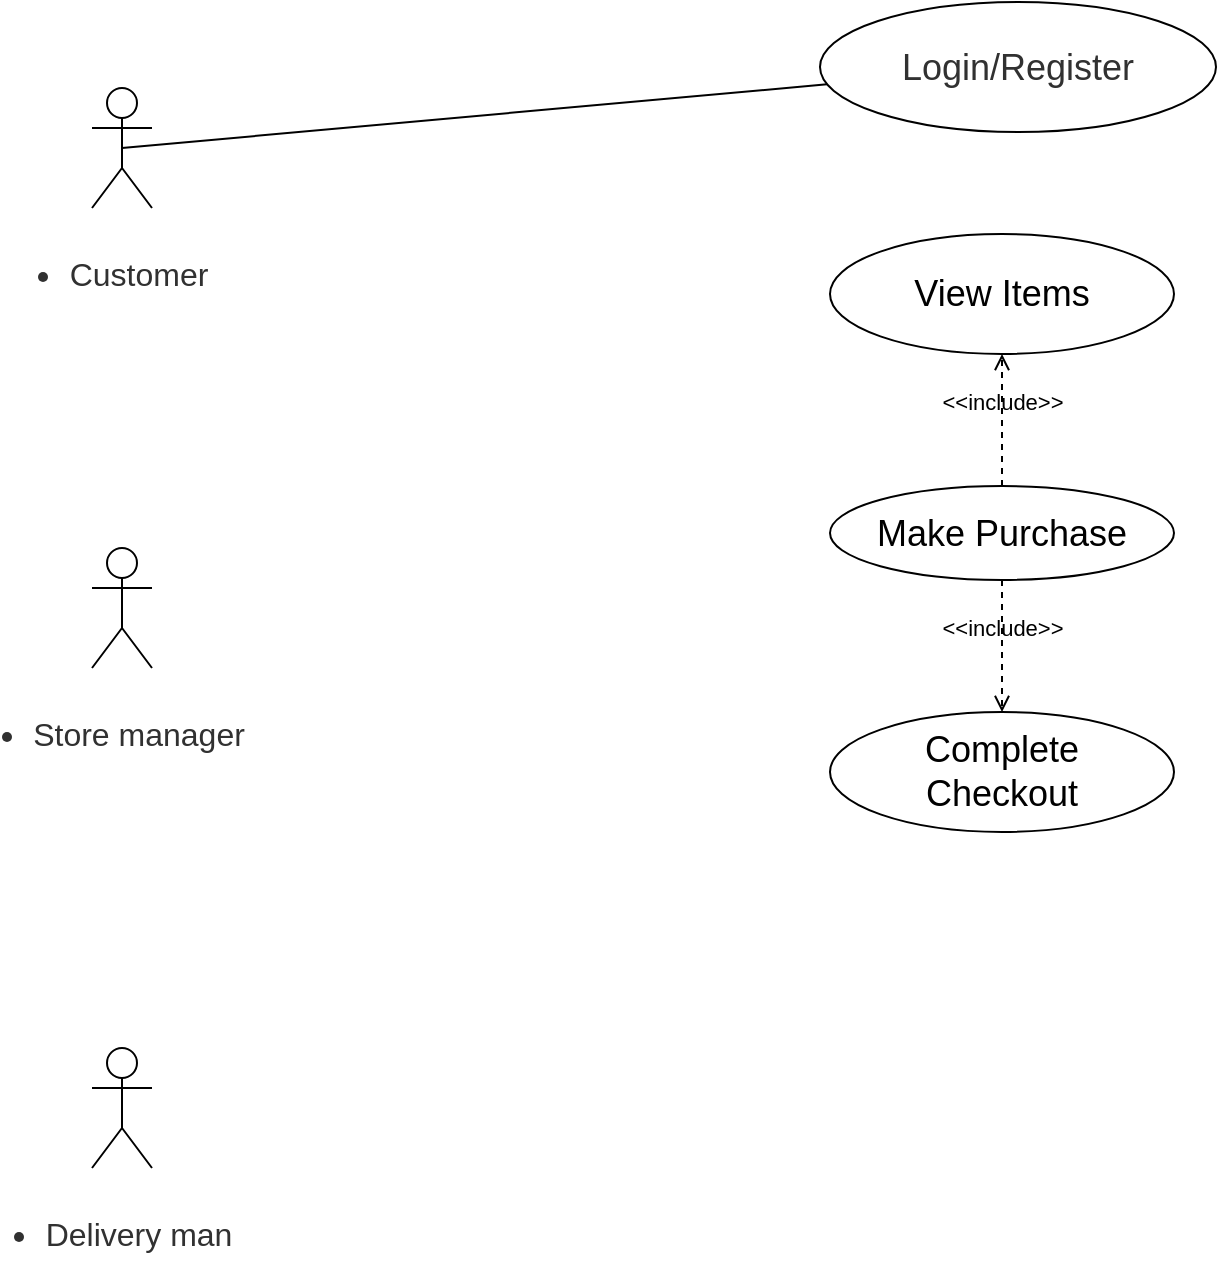 <mxfile version="13.8.8" type="github">
  <diagram name="Page-1" id="e7e014a7-5840-1c2e-5031-d8a46d1fe8dd">
    <mxGraphModel dx="1447" dy="803" grid="0" gridSize="10" guides="1" tooltips="1" connect="1" arrows="1" fold="1" page="1" pageScale="1" pageWidth="1169" pageHeight="826" background="#ffffff" math="0" shadow="0">
      <root>
        <mxCell id="0" />
        <mxCell id="1" parent="0" />
        <mxCell id="tQs_NV-hST4JglMiyjqm-44" value="&lt;ul style=&quot;box-sizing: border-box ; padding: 0px 0px 0px 1em ; margin: 1em 0px 0px ; line-height: 1.4em ; color: rgb(49 , 49 , 49) ; list-style-position: outside ; list-style-image: none ; font-family: , , &amp;#34;blinkmacsystemfont&amp;#34; , &amp;#34;segoe ui&amp;#34; , &amp;#34;roboto&amp;#34; , &amp;#34;helvetica neue&amp;#34; , &amp;#34;arial&amp;#34; , sans-serif ; font-size: 16px ; text-align: left ; background-color: rgb(255 , 255 , 255)&quot;&gt;&lt;li style=&quot;box-sizing: border-box ; line-height: 1.4em ; margin-bottom: 0.708em&quot;&gt;Store manager&lt;/li&gt;&lt;/ul&gt;" style="shape=umlActor;verticalLabelPosition=bottom;verticalAlign=top;html=1;" vertex="1" parent="1">
          <mxGeometry x="70" y="320" width="30" height="60" as="geometry" />
        </mxCell>
        <mxCell id="tQs_NV-hST4JglMiyjqm-45" value="&lt;ul style=&quot;box-sizing: border-box ; padding: 0px 0px 0px 1em ; margin: 1em 0px 0px ; line-height: 1.4em ; color: rgb(49 , 49 , 49) ; list-style-position: outside ; list-style-image: none ; font-family: , , &amp;#34;blinkmacsystemfont&amp;#34; , &amp;#34;segoe ui&amp;#34; , &amp;#34;roboto&amp;#34; , &amp;#34;helvetica neue&amp;#34; , &amp;#34;arial&amp;#34; , sans-serif ; font-size: 16px ; text-align: left ; background-color: rgb(255 , 255 , 255)&quot;&gt;&lt;li style=&quot;box-sizing: border-box ; line-height: 1.4em ; margin-bottom: 0.708em&quot;&gt;Delivery man&lt;/li&gt;&lt;/ul&gt;" style="shape=umlActor;verticalLabelPosition=bottom;verticalAlign=top;html=1;" vertex="1" parent="1">
          <mxGeometry x="70" y="570" width="30" height="60" as="geometry" />
        </mxCell>
        <mxCell id="tQs_NV-hST4JglMiyjqm-50" value="&lt;ul style=&quot;box-sizing: border-box ; padding: 0px 0px 0px 1em ; margin: 1em 0px 0px ; line-height: 1.4em ; color: rgb(49 , 49 , 49) ; list-style-position: outside ; list-style-image: none ; font-family: , , &amp;#34;blinkmacsystemfont&amp;#34; , &amp;#34;segoe ui&amp;#34; , &amp;#34;roboto&amp;#34; , &amp;#34;helvetica neue&amp;#34; , &amp;#34;arial&amp;#34; , sans-serif ; font-size: 16px ; text-align: left ; background-color: rgb(255 , 255 , 255)&quot;&gt;&lt;li style=&quot;box-sizing: border-box ; line-height: 1.4em ; margin-bottom: 0.708em&quot;&gt;Customer&lt;/li&gt;&lt;/ul&gt;" style="shape=umlActor;verticalLabelPosition=bottom;verticalAlign=top;html=1;" vertex="1" parent="1">
          <mxGeometry x="70" y="90" width="30" height="60" as="geometry" />
        </mxCell>
        <mxCell id="tQs_NV-hST4JglMiyjqm-52" value="&lt;span style=&quot;color: rgb(49 , 49 , 49) ; font-family: , , &amp;#34;blinkmacsystemfont&amp;#34; , &amp;#34;segoe ui&amp;#34; , &amp;#34;roboto&amp;#34; , &amp;#34;helvetica neue&amp;#34; , &amp;#34;arial&amp;#34; , sans-serif ; text-align: left ; background-color: rgb(255 , 255 , 255)&quot;&gt;&lt;font style=&quot;font-size: 18px&quot;&gt;Login/Register&lt;/font&gt;&lt;/span&gt;" style="ellipse;whiteSpace=wrap;html=1;" vertex="1" parent="1">
          <mxGeometry x="434" y="47" width="198" height="65" as="geometry" />
        </mxCell>
        <mxCell id="tQs_NV-hST4JglMiyjqm-54" value="" style="endArrow=none;html=1;entryX=0.5;entryY=0.5;entryDx=0;entryDy=0;entryPerimeter=0;" edge="1" parent="1" source="tQs_NV-hST4JglMiyjqm-52" target="tQs_NV-hST4JglMiyjqm-50">
          <mxGeometry width="50" height="50" relative="1" as="geometry">
            <mxPoint x="446" y="385" as="sourcePoint" />
            <mxPoint x="496" y="335" as="targetPoint" />
          </mxGeometry>
        </mxCell>
        <mxCell id="tQs_NV-hST4JglMiyjqm-56" value="&lt;span style=&quot;font-size: 18px&quot;&gt;View Items&lt;/span&gt;" style="ellipse;whiteSpace=wrap;html=1;" vertex="1" parent="1">
          <mxGeometry x="439" y="163" width="172" height="60" as="geometry" />
        </mxCell>
        <mxCell id="tQs_NV-hST4JglMiyjqm-58" value="&lt;font style=&quot;font-size: 18px&quot;&gt;Make Purchase&lt;/font&gt;" style="ellipse;whiteSpace=wrap;html=1;" vertex="1" parent="1">
          <mxGeometry x="439" y="289" width="172" height="47" as="geometry" />
        </mxCell>
        <mxCell id="tQs_NV-hST4JglMiyjqm-59" value="&lt;font style=&quot;font-size: 18px&quot;&gt;Complete &lt;br&gt;Checkout&lt;/font&gt;" style="ellipse;whiteSpace=wrap;html=1;" vertex="1" parent="1">
          <mxGeometry x="439" y="402" width="172" height="60" as="geometry" />
        </mxCell>
        <mxCell id="tQs_NV-hST4JglMiyjqm-64" value="&amp;lt;&amp;lt;include&amp;gt;&amp;gt;" style="edgeStyle=none;html=1;endArrow=open;verticalAlign=bottom;dashed=1;labelBackgroundColor=none;entryX=0.5;entryY=1;entryDx=0;entryDy=0;exitX=0.5;exitY=0;exitDx=0;exitDy=0;" edge="1" parent="1" source="tQs_NV-hST4JglMiyjqm-58" target="tQs_NV-hST4JglMiyjqm-56">
          <mxGeometry width="160" relative="1" as="geometry">
            <mxPoint x="456" y="387" as="sourcePoint" />
            <mxPoint x="616" y="387" as="targetPoint" />
          </mxGeometry>
        </mxCell>
        <mxCell id="tQs_NV-hST4JglMiyjqm-65" value="&amp;lt;&amp;lt;include&amp;gt;&amp;gt;" style="edgeStyle=none;html=1;endArrow=open;verticalAlign=bottom;dashed=1;labelBackgroundColor=none;entryX=0.5;entryY=0;entryDx=0;entryDy=0;exitX=0.5;exitY=1;exitDx=0;exitDy=0;" edge="1" parent="1" source="tQs_NV-hST4JglMiyjqm-58" target="tQs_NV-hST4JglMiyjqm-59">
          <mxGeometry width="160" relative="1" as="geometry">
            <mxPoint x="456" y="384" as="sourcePoint" />
            <mxPoint x="616" y="384" as="targetPoint" />
          </mxGeometry>
        </mxCell>
      </root>
    </mxGraphModel>
  </diagram>
</mxfile>
